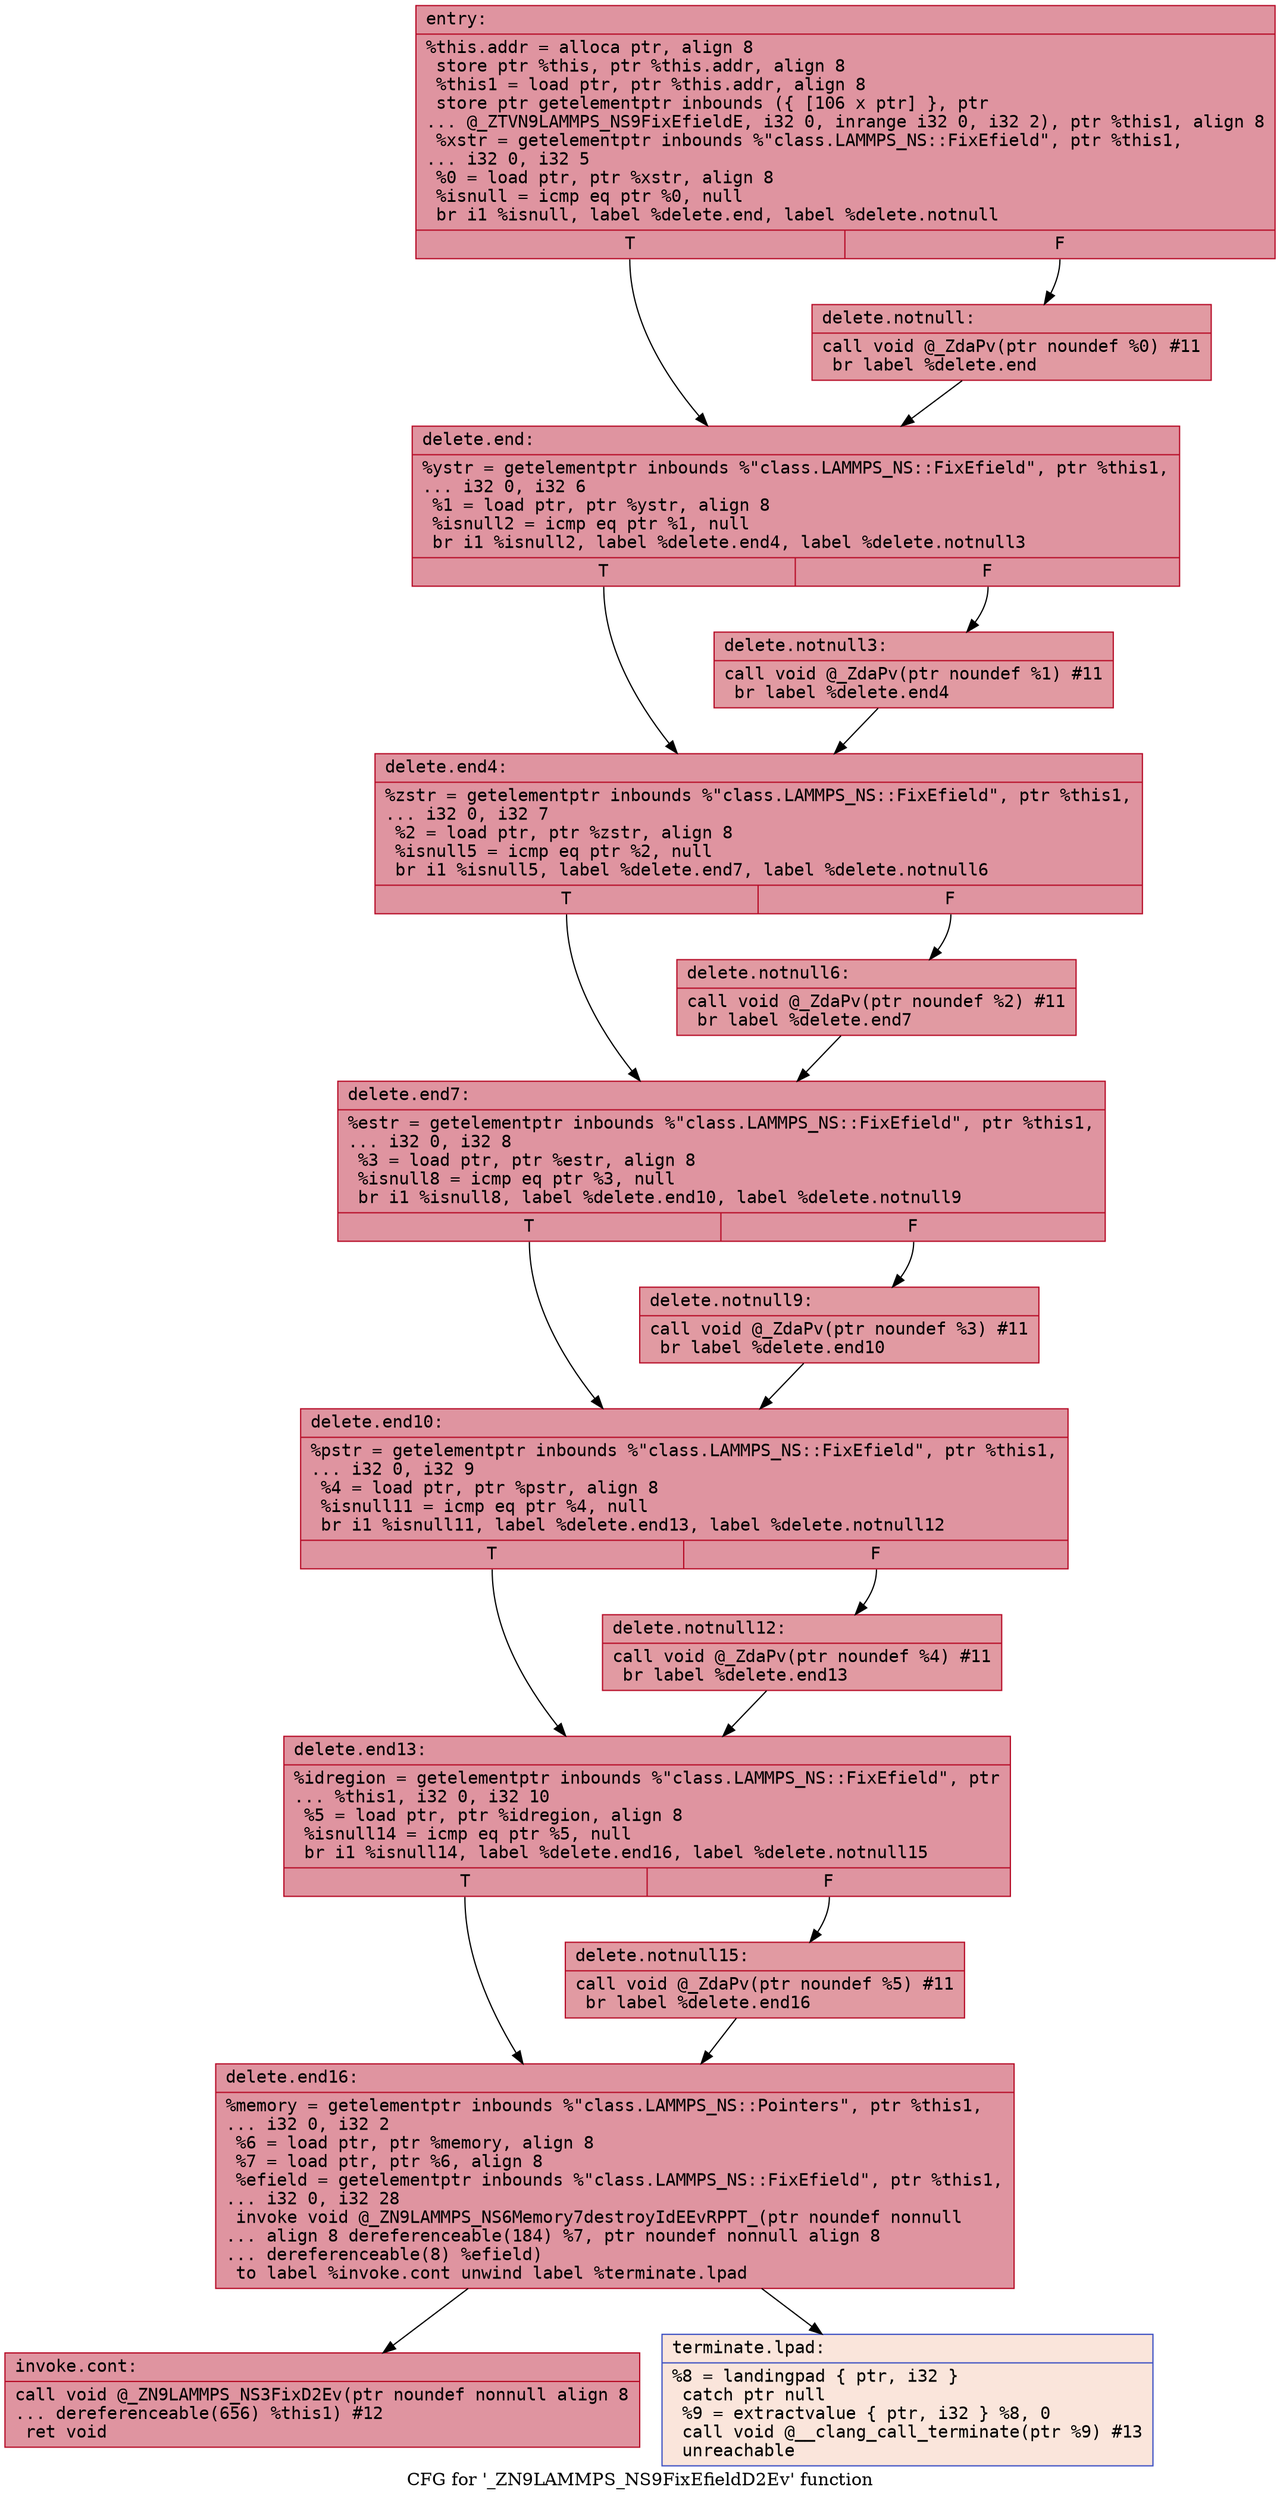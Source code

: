 digraph "CFG for '_ZN9LAMMPS_NS9FixEfieldD2Ev' function" {
	label="CFG for '_ZN9LAMMPS_NS9FixEfieldD2Ev' function";

	Node0x5618d4d167f0 [shape=record,color="#b70d28ff", style=filled, fillcolor="#b70d2870" fontname="Courier",label="{entry:\l|  %this.addr = alloca ptr, align 8\l  store ptr %this, ptr %this.addr, align 8\l  %this1 = load ptr, ptr %this.addr, align 8\l  store ptr getelementptr inbounds (\{ [106 x ptr] \}, ptr\l... @_ZTVN9LAMMPS_NS9FixEfieldE, i32 0, inrange i32 0, i32 2), ptr %this1, align 8\l  %xstr = getelementptr inbounds %\"class.LAMMPS_NS::FixEfield\", ptr %this1,\l... i32 0, i32 5\l  %0 = load ptr, ptr %xstr, align 8\l  %isnull = icmp eq ptr %0, null\l  br i1 %isnull, label %delete.end, label %delete.notnull\l|{<s0>T|<s1>F}}"];
	Node0x5618d4d167f0:s0 -> Node0x5618d4d16bc0[tooltip="entry -> delete.end\nProbability 37.50%" ];
	Node0x5618d4d167f0:s1 -> Node0x5618d4d16c10[tooltip="entry -> delete.notnull\nProbability 62.50%" ];
	Node0x5618d4d16c10 [shape=record,color="#b70d28ff", style=filled, fillcolor="#bb1b2c70" fontname="Courier",label="{delete.notnull:\l|  call void @_ZdaPv(ptr noundef %0) #11\l  br label %delete.end\l}"];
	Node0x5618d4d16c10 -> Node0x5618d4d16bc0[tooltip="delete.notnull -> delete.end\nProbability 100.00%" ];
	Node0x5618d4d16bc0 [shape=record,color="#b70d28ff", style=filled, fillcolor="#b70d2870" fontname="Courier",label="{delete.end:\l|  %ystr = getelementptr inbounds %\"class.LAMMPS_NS::FixEfield\", ptr %this1,\l... i32 0, i32 6\l  %1 = load ptr, ptr %ystr, align 8\l  %isnull2 = icmp eq ptr %1, null\l  br i1 %isnull2, label %delete.end4, label %delete.notnull3\l|{<s0>T|<s1>F}}"];
	Node0x5618d4d16bc0:s0 -> Node0x5618d4d17120[tooltip="delete.end -> delete.end4\nProbability 37.50%" ];
	Node0x5618d4d16bc0:s1 -> Node0x5618d4d171a0[tooltip="delete.end -> delete.notnull3\nProbability 62.50%" ];
	Node0x5618d4d171a0 [shape=record,color="#b70d28ff", style=filled, fillcolor="#bb1b2c70" fontname="Courier",label="{delete.notnull3:\l|  call void @_ZdaPv(ptr noundef %1) #11\l  br label %delete.end4\l}"];
	Node0x5618d4d171a0 -> Node0x5618d4d17120[tooltip="delete.notnull3 -> delete.end4\nProbability 100.00%" ];
	Node0x5618d4d17120 [shape=record,color="#b70d28ff", style=filled, fillcolor="#b70d2870" fontname="Courier",label="{delete.end4:\l|  %zstr = getelementptr inbounds %\"class.LAMMPS_NS::FixEfield\", ptr %this1,\l... i32 0, i32 7\l  %2 = load ptr, ptr %zstr, align 8\l  %isnull5 = icmp eq ptr %2, null\l  br i1 %isnull5, label %delete.end7, label %delete.notnull6\l|{<s0>T|<s1>F}}"];
	Node0x5618d4d17120:s0 -> Node0x5618d4d17830[tooltip="delete.end4 -> delete.end7\nProbability 37.50%" ];
	Node0x5618d4d17120:s1 -> Node0x5618d4d17880[tooltip="delete.end4 -> delete.notnull6\nProbability 62.50%" ];
	Node0x5618d4d17880 [shape=record,color="#b70d28ff", style=filled, fillcolor="#bb1b2c70" fontname="Courier",label="{delete.notnull6:\l|  call void @_ZdaPv(ptr noundef %2) #11\l  br label %delete.end7\l}"];
	Node0x5618d4d17880 -> Node0x5618d4d17830[tooltip="delete.notnull6 -> delete.end7\nProbability 100.00%" ];
	Node0x5618d4d17830 [shape=record,color="#b70d28ff", style=filled, fillcolor="#b70d2870" fontname="Courier",label="{delete.end7:\l|  %estr = getelementptr inbounds %\"class.LAMMPS_NS::FixEfield\", ptr %this1,\l... i32 0, i32 8\l  %3 = load ptr, ptr %estr, align 8\l  %isnull8 = icmp eq ptr %3, null\l  br i1 %isnull8, label %delete.end10, label %delete.notnull9\l|{<s0>T|<s1>F}}"];
	Node0x5618d4d17830:s0 -> Node0x5618d4d17d70[tooltip="delete.end7 -> delete.end10\nProbability 37.50%" ];
	Node0x5618d4d17830:s1 -> Node0x5618d4d17dc0[tooltip="delete.end7 -> delete.notnull9\nProbability 62.50%" ];
	Node0x5618d4d17dc0 [shape=record,color="#b70d28ff", style=filled, fillcolor="#bb1b2c70" fontname="Courier",label="{delete.notnull9:\l|  call void @_ZdaPv(ptr noundef %3) #11\l  br label %delete.end10\l}"];
	Node0x5618d4d17dc0 -> Node0x5618d4d17d70[tooltip="delete.notnull9 -> delete.end10\nProbability 100.00%" ];
	Node0x5618d4d17d70 [shape=record,color="#b70d28ff", style=filled, fillcolor="#b70d2870" fontname="Courier",label="{delete.end10:\l|  %pstr = getelementptr inbounds %\"class.LAMMPS_NS::FixEfield\", ptr %this1,\l... i32 0, i32 9\l  %4 = load ptr, ptr %pstr, align 8\l  %isnull11 = icmp eq ptr %4, null\l  br i1 %isnull11, label %delete.end13, label %delete.notnull12\l|{<s0>T|<s1>F}}"];
	Node0x5618d4d17d70:s0 -> Node0x5618d4d18290[tooltip="delete.end10 -> delete.end13\nProbability 37.50%" ];
	Node0x5618d4d17d70:s1 -> Node0x5618d4d18340[tooltip="delete.end10 -> delete.notnull12\nProbability 62.50%" ];
	Node0x5618d4d18340 [shape=record,color="#b70d28ff", style=filled, fillcolor="#bb1b2c70" fontname="Courier",label="{delete.notnull12:\l|  call void @_ZdaPv(ptr noundef %4) #11\l  br label %delete.end13\l}"];
	Node0x5618d4d18340 -> Node0x5618d4d18290[tooltip="delete.notnull12 -> delete.end13\nProbability 100.00%" ];
	Node0x5618d4d18290 [shape=record,color="#b70d28ff", style=filled, fillcolor="#b70d2870" fontname="Courier",label="{delete.end13:\l|  %idregion = getelementptr inbounds %\"class.LAMMPS_NS::FixEfield\", ptr\l... %this1, i32 0, i32 10\l  %5 = load ptr, ptr %idregion, align 8\l  %isnull14 = icmp eq ptr %5, null\l  br i1 %isnull14, label %delete.end16, label %delete.notnull15\l|{<s0>T|<s1>F}}"];
	Node0x5618d4d18290:s0 -> Node0x5618d4d17670[tooltip="delete.end13 -> delete.end16\nProbability 37.50%" ];
	Node0x5618d4d18290:s1 -> Node0x5618d4d18a50[tooltip="delete.end13 -> delete.notnull15\nProbability 62.50%" ];
	Node0x5618d4d18a50 [shape=record,color="#b70d28ff", style=filled, fillcolor="#bb1b2c70" fontname="Courier",label="{delete.notnull15:\l|  call void @_ZdaPv(ptr noundef %5) #11\l  br label %delete.end16\l}"];
	Node0x5618d4d18a50 -> Node0x5618d4d17670[tooltip="delete.notnull15 -> delete.end16\nProbability 100.00%" ];
	Node0x5618d4d17670 [shape=record,color="#b70d28ff", style=filled, fillcolor="#b70d2870" fontname="Courier",label="{delete.end16:\l|  %memory = getelementptr inbounds %\"class.LAMMPS_NS::Pointers\", ptr %this1,\l... i32 0, i32 2\l  %6 = load ptr, ptr %memory, align 8\l  %7 = load ptr, ptr %6, align 8\l  %efield = getelementptr inbounds %\"class.LAMMPS_NS::FixEfield\", ptr %this1,\l... i32 0, i32 28\l  invoke void @_ZN9LAMMPS_NS6Memory7destroyIdEEvRPPT_(ptr noundef nonnull\l... align 8 dereferenceable(184) %7, ptr noundef nonnull align 8\l... dereferenceable(8) %efield)\l          to label %invoke.cont unwind label %terminate.lpad\l}"];
	Node0x5618d4d17670 -> Node0x5618d4d18fd0[tooltip="delete.end16 -> invoke.cont\nProbability 100.00%" ];
	Node0x5618d4d17670 -> Node0x5618d4d19020[tooltip="delete.end16 -> terminate.lpad\nProbability 0.00%" ];
	Node0x5618d4d18fd0 [shape=record,color="#b70d28ff", style=filled, fillcolor="#b70d2870" fontname="Courier",label="{invoke.cont:\l|  call void @_ZN9LAMMPS_NS3FixD2Ev(ptr noundef nonnull align 8\l... dereferenceable(656) %this1) #12\l  ret void\l}"];
	Node0x5618d4d19020 [shape=record,color="#3d50c3ff", style=filled, fillcolor="#f4c5ad70" fontname="Courier",label="{terminate.lpad:\l|  %8 = landingpad \{ ptr, i32 \}\l          catch ptr null\l  %9 = extractvalue \{ ptr, i32 \} %8, 0\l  call void @__clang_call_terminate(ptr %9) #13\l  unreachable\l}"];
}
